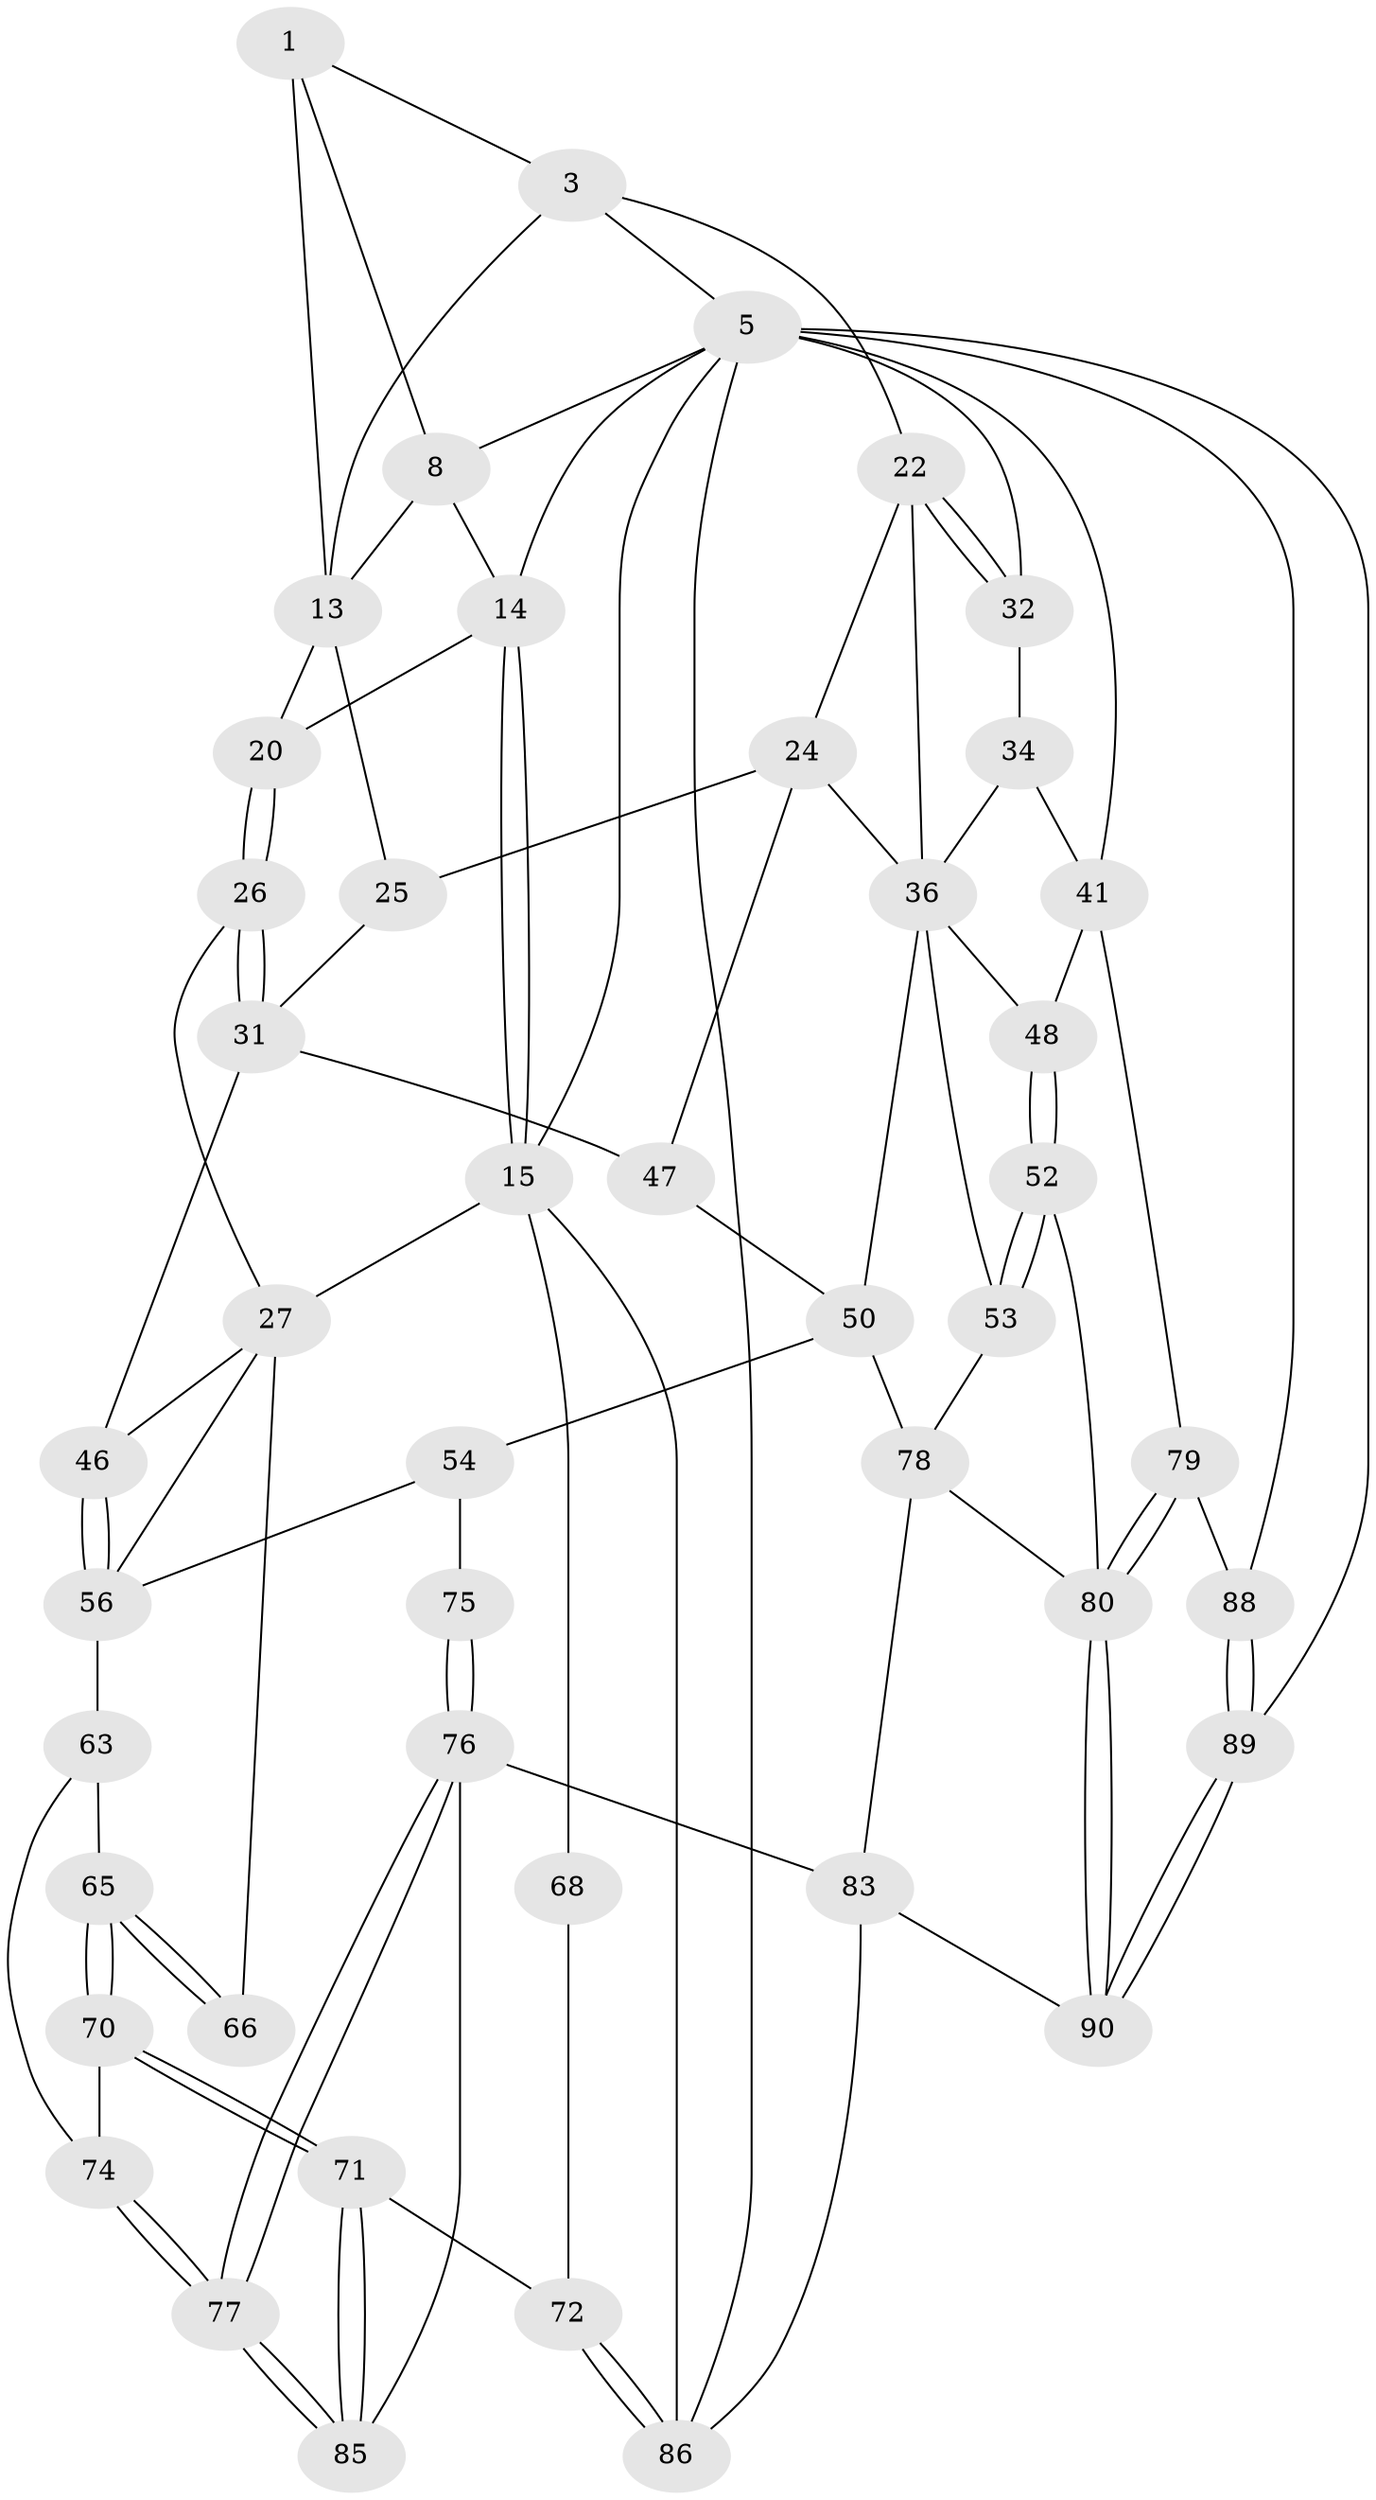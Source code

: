 // original degree distribution, {3: 0.043010752688172046, 4: 0.22580645161290322, 6: 0.23655913978494625, 5: 0.4946236559139785}
// Generated by graph-tools (version 1.1) at 2025/17/03/09/25 04:17:07]
// undirected, 46 vertices, 102 edges
graph export_dot {
graph [start="1"]
  node [color=gray90,style=filled];
  1 [pos="+0.4519760186110412+0",super="+2+7"];
  3 [pos="+0.7690755240392269+0",super="+4+12"];
  5 [pos="+1+0",super="+33+6+61"];
  8 [pos="+0.44612353747117445+0.11189956327093524",super="+9"];
  13 [pos="+0.5989239271491367+0.24400741896384257",super="+17"];
  14 [pos="+0.12152474094655377+0.2907471939618484",super="+18"];
  15 [pos="+0.002433656007585905+0.4133240328760185",super="+16"];
  20 [pos="+0.424170768274077+0.3283224721720909"];
  22 [pos="+0.8401156024507813+0.3644994198825128",super="+23"];
  24 [pos="+0.7045767282340549+0.4883790259091782",super="+37"];
  25 [pos="+0.5809385863849137+0.3487168094333202",super="+30"];
  26 [pos="+0.39126323592618584+0.41931910614168294"];
  27 [pos="+0.26871638576962614+0.46822678927597106",super="+28"];
  31 [pos="+0.4997883856704815+0.5085409516795131",super="+45"];
  32 [pos="+1+0.43571687262383624"];
  34 [pos="+0.9922094822327079+0.47935260945573027",super="+35"];
  36 [pos="+0.796760567830307+0.5123122715628956",super="+38"];
  41 [pos="+1+0.7360208782573999",super="+42"];
  46 [pos="+0.37722889291301287+0.6059545514164736"];
  47 [pos="+0.5386011325471961+0.6071281756248634"];
  48 [pos="+0.7867163095756228+0.6564600921846002"];
  50 [pos="+0.5969131605092229+0.6657804714796692",super="+57+51"];
  52 [pos="+0.6853348448498859+0.7448038931223676"];
  53 [pos="+0.6809331477412578+0.7414835478814045"];
  54 [pos="+0.502442207754657+0.7125420340148333",super="+58+55"];
  56 [pos="+0.3645342300630513+0.6714105664261507",super="+59"];
  63 [pos="+0.25473896326555096+0.6835537506207849",super="+64"];
  65 [pos="+0.1836788568364974+0.6871203802309283"];
  66 [pos="+0.16365360671904017+0.6670672106576044"];
  68 [pos="+0+0.7870498850381855",super="+73+69"];
  70 [pos="+0.21299108232706596+0.8044489426897223"];
  71 [pos="+0.17976524402099692+0.8364161014743756"];
  72 [pos="+0.16508866350384305+0.8442585959042381"];
  74 [pos="+0.28002814072417037+0.7892105232701779"];
  75 [pos="+0.40802124813089025+0.8287531865337903"];
  76 [pos="+0.40694370889125425+0.8431849758287155",super="+84"];
  77 [pos="+0.3628288283801481+0.8680683754441052"];
  78 [pos="+0.5387036905004169+0.7553791919712926",super="+82"];
  79 [pos="+0.844376537292811+0.8233909685930828"];
  80 [pos="+0.7535952552212596+0.877644963362581",super="+81"];
  83 [pos="+0.5083604335596176+0.8612487628174912",super="+92"];
  85 [pos="+0.3405066153178881+0.9536168522563317"];
  86 [pos="+0.12317705943714852+1",super="+87"];
  88 [pos="+0.953440458597804+0.8921203404669896"];
  89 [pos="+0.9091437917404667+1"];
  90 [pos="+0.7300665065290439+1"];
  1 -- 3;
  1 -- 13;
  1 -- 8;
  3 -- 5;
  3 -- 22;
  3 -- 13;
  5 -- 32;
  5 -- 41 [weight=2];
  5 -- 14;
  5 -- 89;
  5 -- 88;
  5 -- 86;
  5 -- 8;
  5 -- 15;
  8 -- 13;
  8 -- 14;
  13 -- 25;
  13 -- 20;
  14 -- 15;
  14 -- 15;
  14 -- 20;
  15 -- 27;
  15 -- 68;
  15 -- 86 [weight=2];
  20 -- 26;
  20 -- 26;
  22 -- 32;
  22 -- 32;
  22 -- 24;
  22 -- 36;
  24 -- 25 [weight=2];
  24 -- 47;
  24 -- 36;
  25 -- 31;
  26 -- 27;
  26 -- 31;
  26 -- 31;
  27 -- 46;
  27 -- 56;
  27 -- 66;
  31 -- 47;
  31 -- 46;
  32 -- 34;
  34 -- 36;
  34 -- 41 [weight=2];
  36 -- 48;
  36 -- 50;
  36 -- 53;
  41 -- 48;
  41 -- 79;
  46 -- 56;
  46 -- 56;
  47 -- 50;
  48 -- 52;
  48 -- 52;
  50 -- 78;
  50 -- 54 [weight=2];
  52 -- 53;
  52 -- 53;
  52 -- 80;
  53 -- 78;
  54 -- 75 [weight=2];
  54 -- 56;
  56 -- 63;
  63 -- 65;
  63 -- 74;
  65 -- 66;
  65 -- 66;
  65 -- 70;
  65 -- 70;
  68 -- 72;
  70 -- 71;
  70 -- 71;
  70 -- 74;
  71 -- 72;
  71 -- 85;
  71 -- 85;
  72 -- 86;
  72 -- 86;
  74 -- 77;
  74 -- 77;
  75 -- 76;
  75 -- 76;
  76 -- 77;
  76 -- 77;
  76 -- 83 [weight=2];
  76 -- 85;
  77 -- 85;
  77 -- 85;
  78 -- 83;
  78 -- 80;
  79 -- 80;
  79 -- 80;
  79 -- 88;
  80 -- 90;
  80 -- 90;
  83 -- 90;
  83 -- 86;
  88 -- 89;
  88 -- 89;
  89 -- 90;
  89 -- 90;
}
